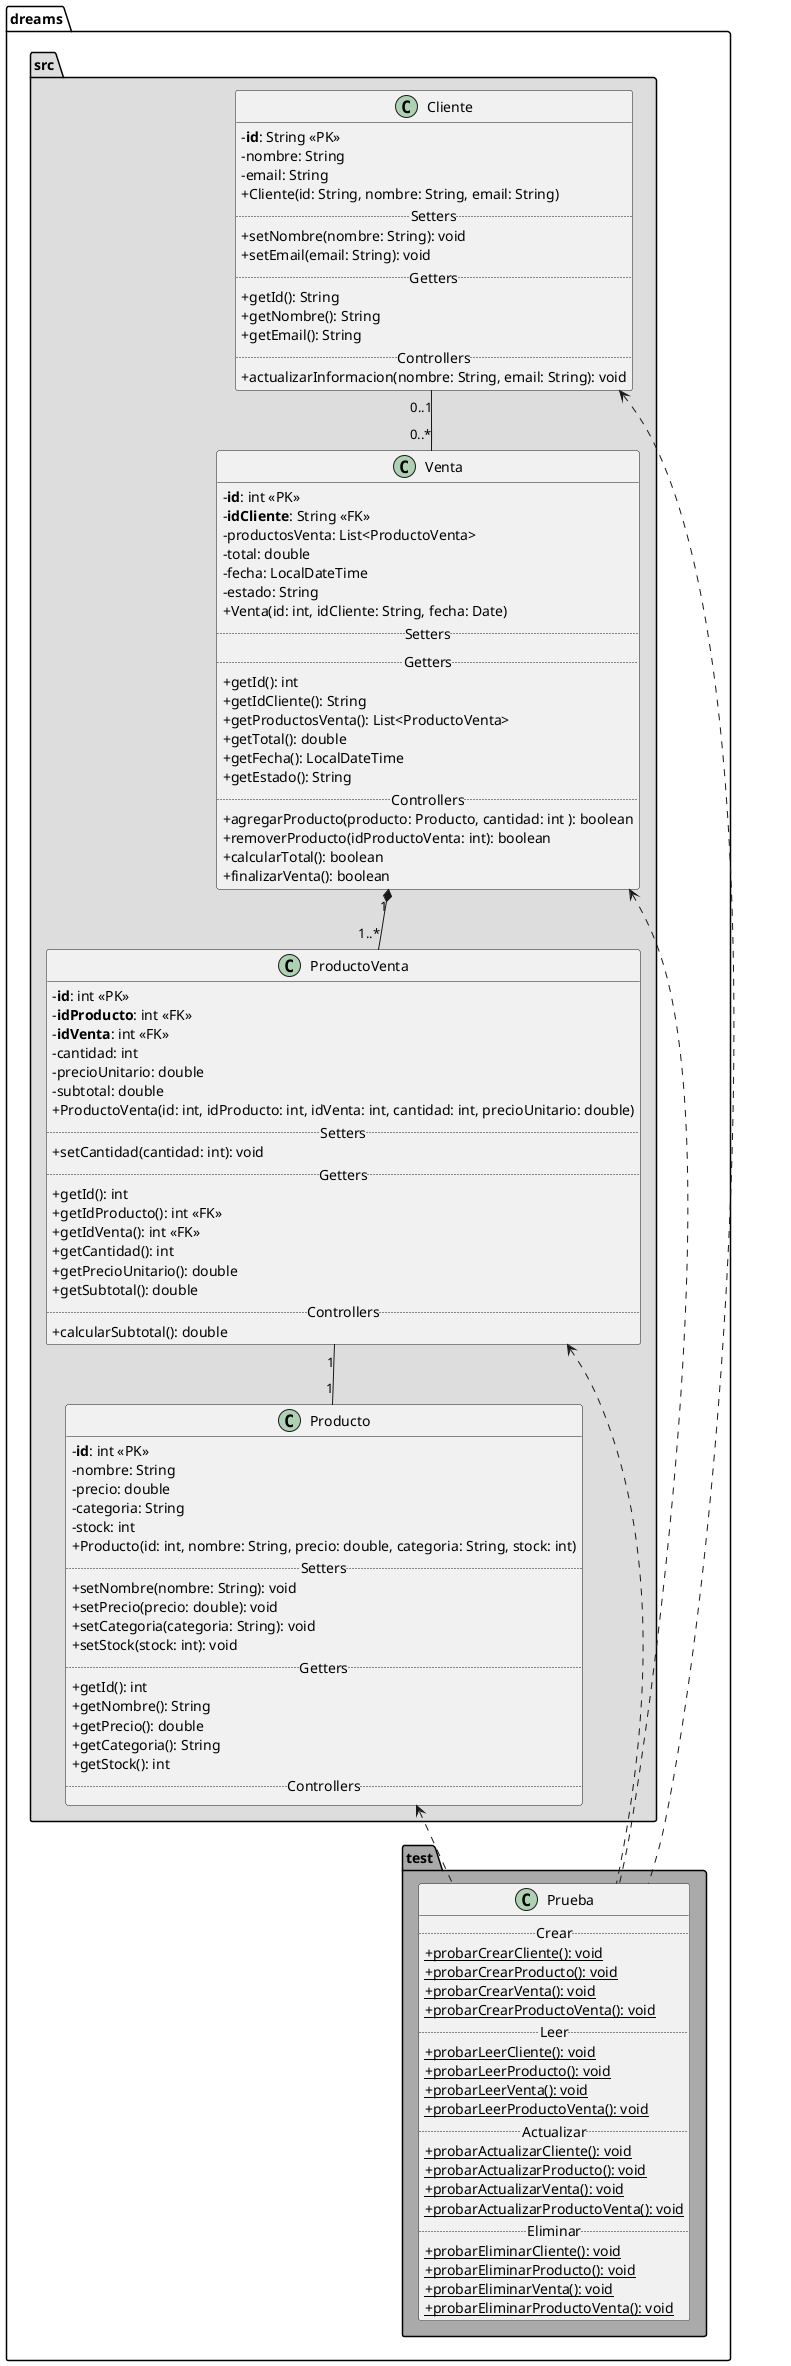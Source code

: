 @startuml

    skinparam classAttributeIconSize 0
    
    package dreams.src #DDDDDD {
    
        class Cliente {
        '--- Atributos ---
            - **id**: String <<PK>>
            - nombre: String
            - email: String
        '--- Método Constructor ---
            + Cliente(id: String, nombre: String, email: String)
        '--- Métodos Setter ---
            .. Setters ..
            + setNombre(nombre: String): void
            + setEmail(email: String): void
        '--- Métodos Getter ---
            .. Getters ..
            + getId(): String
            + getNombre(): String
            + getEmail(): String
        '--- Métodos Controller ---
            .. Controllers ..
            + actualizarInformacion(nombre: String, email: String): void
        }
        
        class Producto {
        '--- Atributos ---
            - **id**: int <<PK>>
            - nombre: String
            - precio: double
            - categoria: String
            - stock: int
        '--- Método Constructor ---
            + Producto(id: int, nombre: String, precio: double, categoria: String, stock: int)
        '--- Métodos Setter ---
            .. Setters ..
            + setNombre(nombre: String): void
            + setPrecio(precio: double): void
            + setCategoria(categoria: String): void
            + setStock(stock: int): void
        '--- Métodos Getter ---
            .. Getters ..
            + getId(): int
            + getNombre(): String
            + getPrecio(): double
            + getCategoria(): String
            + getStock(): int
        '--- Métodos Controller ---
            .. Controllers ..
        }
        
        class Venta {
        '--- Atributos ---
            - **id**: int <<PK>>
            - **idCliente**: String <<FK>>
            - productosVenta: List<ProductoVenta>
            - total: double
            - fecha: LocalDateTime
            - estado: String
        '--- Método Constructor ---
            + Venta(id: int, idCliente: String, fecha: Date)
        '--- Métodos Setter ---
            .. Setters ..
        '--- Métodos Getter ---
            .. Getters ..
            + getId(): int
            + getIdCliente(): String
            + getProductosVenta(): List<ProductoVenta>
            + getTotal(): double
            + getFecha(): LocalDateTime
            + getEstado(): String
        '--- Métodos Controller ---
            .. Controllers ..
            + agregarProducto(producto: Producto, cantidad: int ): boolean
            + removerProducto(idProductoVenta: int): boolean
            + calcularTotal(): boolean
            + finalizarVenta(): boolean
        }
        
        class ProductoVenta {
        '--- Atributos ---
            - **id**: int <<PK>>
            - **idProducto**: int <<FK>>
            - **idVenta**: int <<FK>>
            - cantidad: int
            - precioUnitario: double
            - subtotal: double
        '--- Método Constructor ---
            + ProductoVenta(id: int, idProducto: int, idVenta: int, cantidad: int, precioUnitario: double)
        '--- Métodos Setter ---
            .. Setters ..
            + setCantidad(cantidad: int): void
        '--- Métodos Getter ---
            .. Getters ..
            + getId(): int
            + getIdProducto(): int <<FK>>
            + getIdVenta(): int <<FK>>
            + getCantidad(): int
            + getPrecioUnitario(): double
            + getSubtotal(): double
        '--- Métodos Controller ---
            .. Controllers ..
            + calcularSubtotal(): double
        }
        
    }
    
    package dreams.test #AAAAAA {
    
        class Prueba {
        '--- Métodos Crear (Create) ---
            .. Crear ..
            + {static} probarCrearCliente(): void
            + {static} probarCrearProducto(): void
            + {static} probarCrearVenta(): void
            + {static} probarCrearProductoVenta(): void
        '--- Métodos Leer (Read) ---
            .. Leer ..
            + {static} probarLeerCliente(): void
            + {static} probarLeerProducto(): void
            + {static} probarLeerVenta(): void
            + {static} probarLeerProductoVenta(): void
        '--- Métodos Actualizar (Update) ---
            .. Actualizar ..
            + {static} probarActualizarCliente(): void
            + {static} probarActualizarProducto(): void
            + {static} probarActualizarVenta(): void
            + {static} probarActualizarProductoVenta(): void
        '--- Métodos Eliminar (Delete) ---
            .. Eliminar ..
            + {static} probarEliminarCliente(): void
            + {static} probarEliminarProducto(): void
            + {static} probarEliminarVenta(): void
            + {static} probarEliminarProductoVenta(): void
        }
        
    }
    
    '--- Relaciones ---
    
    ' Cada venta debe tener un cliente asignado.
    'Cliente "1" -- "0..*" Venta
    
    ' Una venta podría no tener un cliente asignado.
    Cliente "0..1" -- "0..*" Venta
    
    ' Una Venta contiene uno o más ProductoVenta y la vida de ProductoVenta depende de la Venta.
    Venta "1" *-- "1..*" ProductoVenta
    
    ' Cada entrada de ProductoVenta se refiere a exactamente un Producto.
    ProductoVenta "1" -- "1" Producto
    
    ' Prueba depende de las otras clases para realizar sus operaciones, pero no tiene una asociación directa.
    Venta <.. Prueba
    Cliente <.. Prueba
    Producto <.. Prueba
    ProductoVenta <.. Prueba
    
@enduml